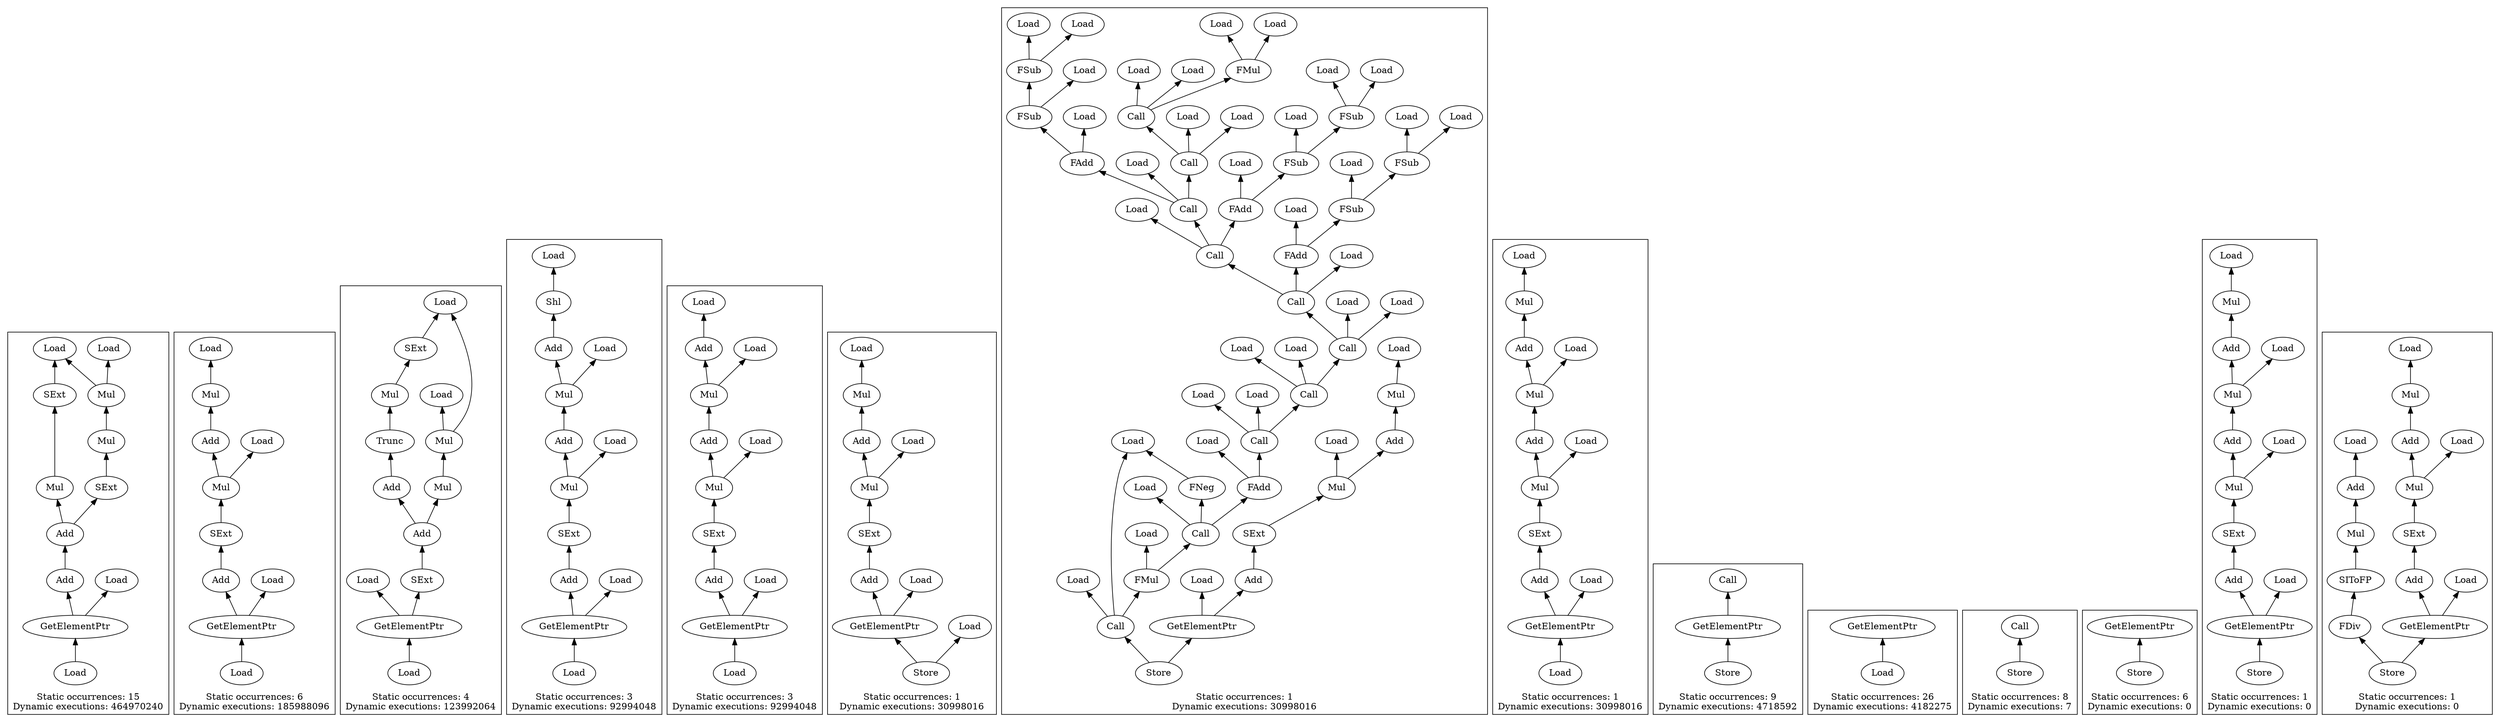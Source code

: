strict digraph {
rankdir=BT
subgraph {
"0_620" [label="Add"]
"0_512" [label="Add"]
"0_620" -> "0_512"
"0_511" [label="Mul"]
"0_512" -> "0_511"
"0_481" [label="SExt"]
"0_512" -> "0_481"
"0_621" [label="GetElementPtr"]
"0_621" -> "0_620"
"0_510" [label="Load"]
"0_621" -> "0_510"
"0_622" [label="Load"]
"0_622" -> "0_621"
"0_436" [label="Mul"]
"0_423" [label="Load"]
"0_436" -> "0_423"
"0_426" [label="Load"]
"0_436" -> "0_426"
"0_474" [label="Mul"]
"0_474" -> "0_436"
"0_457" [label="SExt"]
"0_511" -> "0_457"
"0_457" -> "0_426"
"0_481" -> "0_474"
cluster=true
label="Static occurrences: 15\nDynamic executions: 464970240"
}
subgraph {
"1_508" [label="Add"]
"1_506" [label="Mul"]
"1_508" -> "1_506"
"1_617" [label="Add"]
"1_597" [label="SExt"]
"1_617" -> "1_597"
"1_618" [label="GetElementPtr"]
"1_618" -> "1_617"
"1_502" [label="Load"]
"1_618" -> "1_502"
"1_619" [label="Load"]
"1_619" -> "1_618"
"1_509" [label="Mul"]
"1_509" -> "1_508"
"1_504" [label="Load"]
"1_506" -> "1_504"
"1_505" [label="Load"]
"1_509" -> "1_505"
"1_597" -> "1_509"
cluster=true
label="Static occurrences: 6\nDynamic executions: 185988096"
}
subgraph {
"2_644" [label="Add"]
"2_643" [label="Add"]
"2_644" -> "2_643"
"2_474" [label="Mul"]
"2_644" -> "2_474"
"2_610" [label="Trunc"]
"2_643" -> "2_610"
"2_646" [label="GetElementPtr"]
"2_510" [label="Load"]
"2_646" -> "2_510"
"2_645" [label="SExt"]
"2_646" -> "2_645"
"2_647" [label="Load"]
"2_647" -> "2_646"
"2_436" [label="Mul"]
"2_423" [label="Load"]
"2_436" -> "2_423"
"2_426" [label="Load"]
"2_436" -> "2_426"
"2_474" -> "2_436"
"2_519" [label="Mul"]
"2_458" [label="SExt"]
"2_519" -> "2_458"
"2_645" -> "2_644"
"2_458" -> "2_426"
"2_610" -> "2_519"
cluster=true
label="Static occurrences: 4\nDynamic executions: 123992064"
}
subgraph {
"3_525" [label="Add"]
"3_523" [label="Mul"]
"3_525" -> "3_523"
"3_631" [label="Add"]
"3_599" [label="SExt"]
"3_631" -> "3_599"
"3_522" [label="Add"]
"3_521" [label="Shl"]
"3_522" -> "3_521"
"3_632" [label="GetElementPtr"]
"3_632" -> "3_631"
"3_502" [label="Load"]
"3_632" -> "3_502"
"3_633" [label="Load"]
"3_633" -> "3_632"
"3_523" -> "3_522"
"3_526" [label="Mul"]
"3_526" -> "3_525"
"3_504" [label="Load"]
"3_523" -> "3_504"
"3_505" [label="Load"]
"3_526" -> "3_505"
"3_599" -> "3_526"
"3_503" [label="Load"]
"3_521" -> "3_503"
cluster=true
label="Static occurrences: 3\nDynamic executions: 92994048"
}
subgraph {
"4_513" [label="Add"]
"4_503" [label="Load"]
"4_513" -> "4_503"
"4_516" [label="Add"]
"4_514" [label="Mul"]
"4_516" -> "4_514"
"4_623" [label="Add"]
"4_598" [label="SExt"]
"4_623" -> "4_598"
"4_624" [label="GetElementPtr"]
"4_624" -> "4_623"
"4_502" [label="Load"]
"4_624" -> "4_502"
"4_625" [label="Load"]
"4_625" -> "4_624"
"4_517" [label="Mul"]
"4_517" -> "4_516"
"4_514" -> "4_513"
"4_504" [label="Load"]
"4_514" -> "4_504"
"4_505" [label="Load"]
"4_517" -> "4_505"
"4_598" -> "4_517"
cluster=true
label="Static occurrences: 3\nDynamic executions: 92994048"
}
subgraph {
"5_777" [label="Add"]
"5_764" [label="Mul"]
"5_777" -> "5_764"
"5_786" [label="Add"]
"5_780" [label="SExt"]
"5_786" -> "5_780"
"5_787" [label="GetElementPtr"]
"5_787" -> "5_786"
"5_775" [label="Load"]
"5_787" -> "5_775"
"5_778" [label="Mul"]
"5_778" -> "5_777"
"5_423" [label="Load"]
"5_764" -> "5_423"
"5_426" [label="Load"]
"5_778" -> "5_426"
"5_780" -> "5_778"
"5_788" [label="Store"]
"5_788" -> "5_787"
"5_785" [label="Load"]
"5_788" -> "5_785"
cluster=true
label="Static occurrences: 1\nDynamic executions: 30998016"
}
subgraph {
"6_595" [label="Add"]
"6_593" [label="Mul"]
"6_595" -> "6_593"
"6_749" [label="Add"]
"6_609" [label="SExt"]
"6_749" -> "6_609"
"6_689" [label="Call"]
"6_669" [label="Call"]
"6_689" -> "6_669"
"6_729" [label="Call"]
"6_722" [label="Call"]
"6_729" -> "6_722"
"6_708" [label="Call"]
"6_708" -> "6_689"
"6_638" [label="Call"]
"6_669" -> "6_638"
"6_715" [label="Call"]
"6_722" -> "6_715"
"6_630" [label="Call"]
"6_638" -> "6_630"
"6_715" -> "6_708"
"6_741" [label="Call"]
"6_740" [label="FNeg"]
"6_741" -> "6_740"
"6_733" [label="FAdd"]
"6_741" -> "6_733"
"6_688" [label="FAdd"]
"6_689" -> "6_688"
"6_707" [label="FAdd"]
"6_708" -> "6_707"
"6_668" [label="FAdd"]
"6_669" -> "6_668"
"6_748" [label="Call"]
"6_745" [label="FMul"]
"6_748" -> "6_745"
"6_629" [label="FMul"]
"6_630" -> "6_629"
"6_739" [label="Load"]
"6_748" -> "6_739"
"6_692" [label="Load"]
"6_708" -> "6_692"
"6_633" [label="Load"]
"6_638" -> "6_633"
"6_747" [label="Load"]
"6_748" -> "6_747"
"6_637" [label="Load"]
"6_638" -> "6_637"
"6_736" [label="Load"]
"6_741" -> "6_736"
"6_718" [label="Load"]
"6_722" -> "6_718"
"6_714" [label="Load"]
"6_715" -> "6_714"
"6_641" [label="Load"]
"6_669" -> "6_641"
"6_672" [label="Load"]
"6_689" -> "6_672"
"6_711" [label="Load"]
"6_715" -> "6_711"
"6_619" [label="Load"]
"6_630" -> "6_619"
"6_725" [label="Load"]
"6_729" -> "6_725"
"6_728" [label="Load"]
"6_729" -> "6_728"
"6_721" [label="Load"]
"6_722" -> "6_721"
"6_622" [label="Load"]
"6_630" -> "6_622"
"6_740" -> "6_739"
"6_733" -> "6_729"
"6_661" [label="FSub"]
"6_668" -> "6_661"
"6_703" [label="FSub"]
"6_707" -> "6_703"
"6_684" [label="FSub"]
"6_688" -> "6_684"
"6_732" [label="Load"]
"6_733" -> "6_732"
"6_687" [label="Load"]
"6_688" -> "6_687"
"6_667" [label="Load"]
"6_668" -> "6_667"
"6_706" [label="Load"]
"6_707" -> "6_706"
"6_745" -> "6_741"
"6_625" [label="Load"]
"6_629" -> "6_625"
"6_628" [label="Load"]
"6_629" -> "6_628"
"6_744" [label="Load"]
"6_745" -> "6_744"
"6_699" [label="FSub"]
"6_703" -> "6_699"
"6_654" [label="FSub"]
"6_661" -> "6_654"
"6_679" [label="FSub"]
"6_684" -> "6_679"
"6_678" [label="Load"]
"6_679" -> "6_678"
"6_695" [label="Load"]
"6_699" -> "6_695"
"6_702" [label="Load"]
"6_703" -> "6_702"
"6_683" [label="Load"]
"6_684" -> "6_683"
"6_653" [label="Load"]
"6_654" -> "6_653"
"6_660" [label="Load"]
"6_661" -> "6_660"
"6_647" [label="Load"]
"6_654" -> "6_647"
"6_698" [label="Load"]
"6_699" -> "6_698"
"6_675" [label="Load"]
"6_679" -> "6_675"
"6_750" [label="GetElementPtr"]
"6_750" -> "6_749"
"6_590" [label="Load"]
"6_750" -> "6_590"
"6_596" [label="Mul"]
"6_596" -> "6_595"
"6_592" [label="Load"]
"6_596" -> "6_592"
"6_591" [label="Load"]
"6_593" -> "6_591"
"6_609" -> "6_596"
"6_751" [label="Store"]
"6_751" -> "6_748"
"6_751" -> "6_750"
cluster=true
label="Static occurrences: 1\nDynamic executions: 30998016"
}
subgraph {
"7_581" [label="Add"]
"7_579" [label="Mul"]
"7_581" -> "7_579"
"7_578" [label="Add"]
"7_577" [label="Mul"]
"7_578" -> "7_577"
"7_734" [label="Add"]
"7_607" [label="SExt"]
"7_734" -> "7_607"
"7_735" [label="GetElementPtr"]
"7_735" -> "7_734"
"7_502" [label="Load"]
"7_735" -> "7_502"
"7_736" [label="Load"]
"7_736" -> "7_735"
"7_582" [label="Mul"]
"7_582" -> "7_581"
"7_579" -> "7_578"
"7_505" [label="Load"]
"7_582" -> "7_505"
"7_503" [label="Load"]
"7_577" -> "7_503"
"7_504" [label="Load"]
"7_579" -> "7_504"
"7_607" -> "7_582"
cluster=true
label="Static occurrences: 1\nDynamic executions: 30998016"
}
subgraph {
"8_66" [label="GetElementPtr"]
"8_7" [label="Call"]
"8_66" -> "8_7"
"8_67" [label="Store"]
"8_67" -> "8_66"
cluster=true
label="Static occurrences: 9\nDynamic executions: 4718592"
}
subgraph {
"9_334" [label="Load"]
"9_333" [label="GetElementPtr"]
"9_334" -> "9_333"
cluster=true
label="Static occurrences: 26\nDynamic executions: 4182275"
}
subgraph {
"10_8" [label="Store"]
"10_7" [label="Call"]
"10_8" -> "10_7"
cluster=true
label="Static occurrences: 8\nDynamic executions: 7"
}
subgraph {
"11_315" [label="Store"]
"11_314" [label="GetElementPtr"]
"11_315" -> "11_314"
cluster=true
label="Static occurrences: 6\nDynamic executions: 0"
}
subgraph {
"12_393" [label="Add"]
"12_386" [label="Mul"]
"12_393" -> "12_386"
"12_401" [label="Add"]
"12_394" [label="Mul"]
"12_401" -> "12_394"
"12_406" [label="Add"]
"12_403" [label="SExt"]
"12_406" -> "12_403"
"12_407" [label="GetElementPtr"]
"12_407" -> "12_406"
"12_399" [label="Load"]
"12_407" -> "12_399"
"12_402" [label="Mul"]
"12_402" -> "12_401"
"12_394" -> "12_393"
"12_391" [label="Load"]
"12_402" -> "12_391"
"12_383" [label="Load"]
"12_394" -> "12_383"
"12_379" [label="Load"]
"12_386" -> "12_379"
"12_403" -> "12_402"
"12_408" [label="Store"]
"12_408" -> "12_407"
cluster=true
label="Static occurrences: 1\nDynamic executions: 0"
}
subgraph {
"13_341" [label="Add"]
"13_334" [label="Load"]
"13_341" -> "13_334"
"13_360" [label="Add"]
"13_353" [label="Mul"]
"13_360" -> "13_353"
"13_365" [label="Add"]
"13_362" [label="SExt"]
"13_365" -> "13_362"
"13_352" [label="FDiv"]
"13_343" [label="SIToFP"]
"13_352" -> "13_343"
"13_366" [label="GetElementPtr"]
"13_366" -> "13_365"
"13_358" [label="Load"]
"13_366" -> "13_358"
"13_361" [label="Mul"]
"13_361" -> "13_360"
"13_342" [label="Mul"]
"13_342" -> "13_341"
"13_348" [label="Load"]
"13_361" -> "13_348"
"13_338" [label="Load"]
"13_353" -> "13_338"
"13_362" -> "13_361"
"13_343" -> "13_342"
"13_367" [label="Store"]
"13_367" -> "13_352"
"13_367" -> "13_366"
cluster=true
label="Static occurrences: 1\nDynamic executions: 0"
}
}
